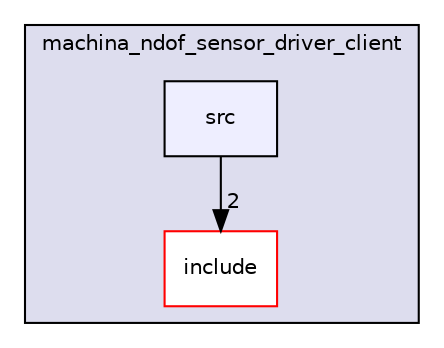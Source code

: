 digraph "src/machina_ndof_sensor_driver_client/src" {
  compound=true
  node [ fontsize="10", fontname="Helvetica"];
  edge [ labelfontsize="10", labelfontname="Helvetica"];
  subgraph clusterdir_9cb719b431a5d0bce065e641bc062bec {
    graph [ bgcolor="#ddddee", pencolor="black", label="machina_ndof_sensor_driver_client" fontname="Helvetica", fontsize="10", URL="dir_9cb719b431a5d0bce065e641bc062bec.html"]
  dir_355c148968958b5c91526db61bfb46dd [shape=box label="include" fillcolor="white" style="filled" color="red" URL="dir_355c148968958b5c91526db61bfb46dd.html"];
  dir_4196de627f5a3bef9b0e67ba054335fa [shape=box, label="src", style="filled", fillcolor="#eeeeff", pencolor="black", URL="dir_4196de627f5a3bef9b0e67ba054335fa.html"];
  }
  dir_4196de627f5a3bef9b0e67ba054335fa->dir_355c148968958b5c91526db61bfb46dd [headlabel="2", labeldistance=1.5 headhref="dir_000009_000007.html"];
}

